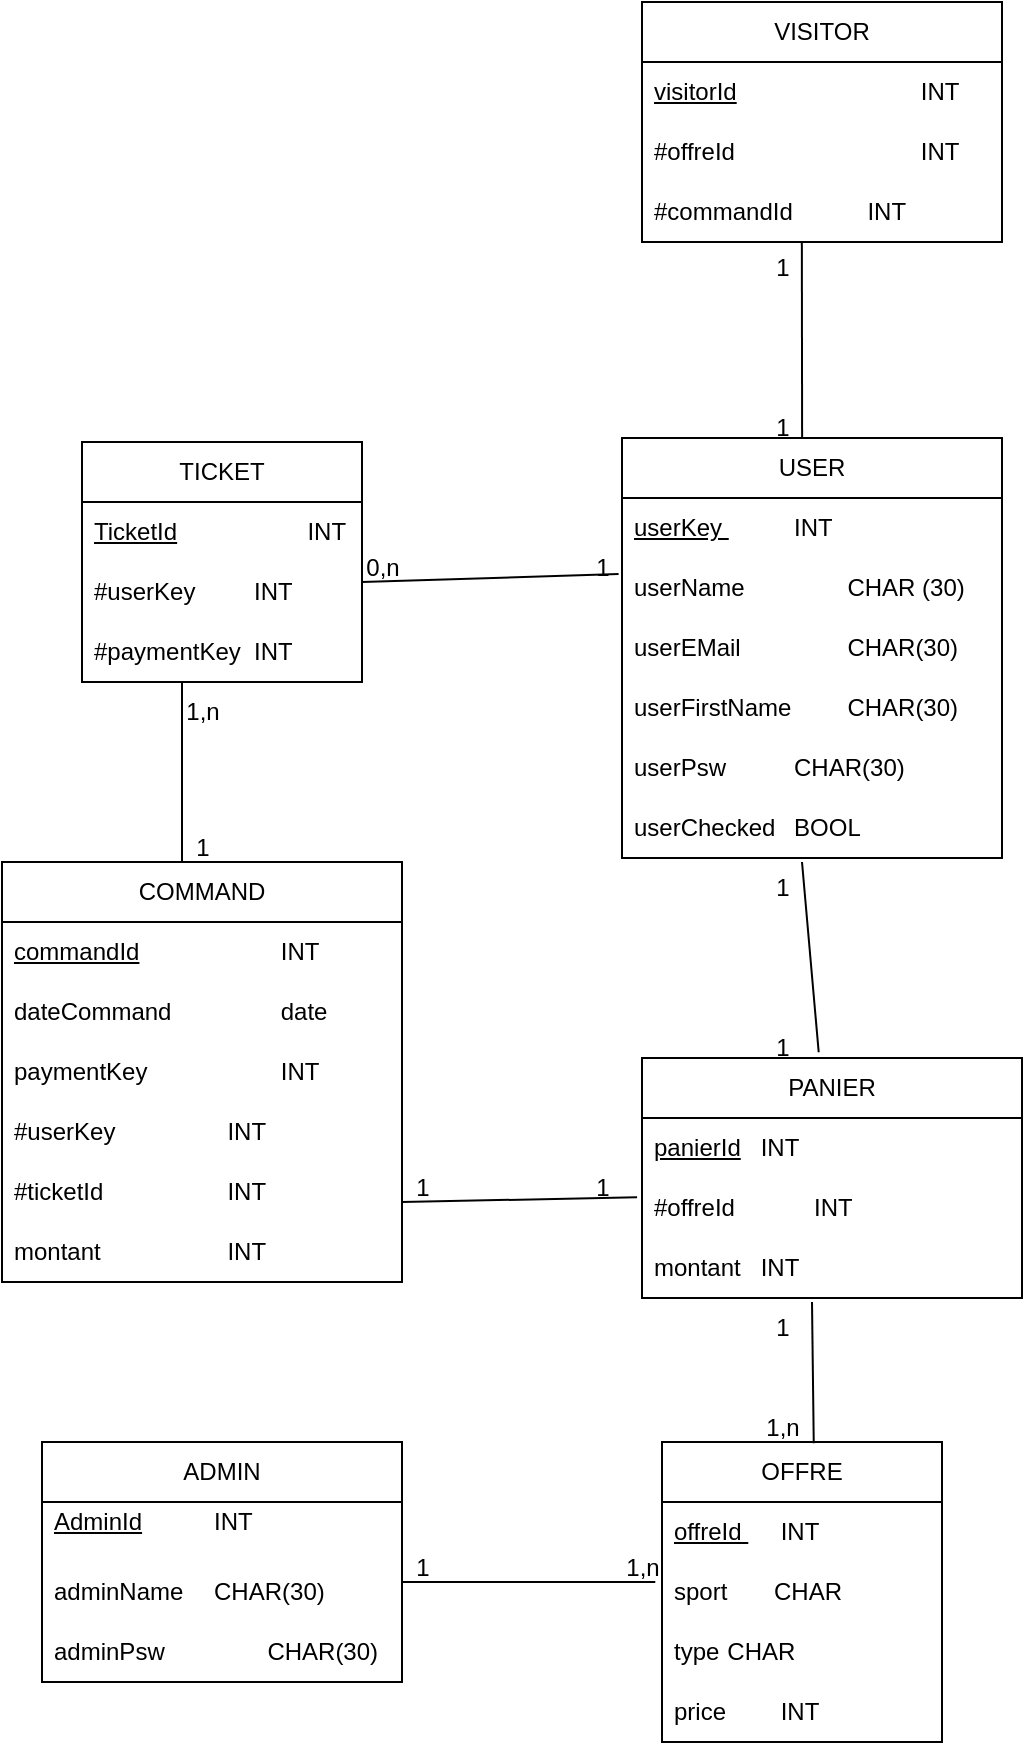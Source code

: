 <mxfile version="24.3.0" type="github">
  <diagram name="Page-1" id="2JwKhzk1J1PClhYfbeoG">
    <mxGraphModel dx="1434" dy="746" grid="1" gridSize="10" guides="1" tooltips="1" connect="1" arrows="1" fold="1" page="1" pageScale="1" pageWidth="827" pageHeight="1169" math="0" shadow="0">
      <root>
        <mxCell id="0" />
        <mxCell id="1" parent="0" />
        <mxCell id="u-pjY7AXsH__m8VhKOcE-1" value="USER" style="swimlane;fontStyle=0;childLayout=stackLayout;horizontal=1;startSize=30;horizontalStack=0;resizeParent=1;resizeParentMax=0;resizeLast=0;collapsible=1;marginBottom=0;whiteSpace=wrap;html=1;" parent="1" vertex="1">
          <mxGeometry x="340" y="328" width="190" height="210" as="geometry" />
        </mxCell>
        <mxCell id="u-pjY7AXsH__m8VhKOcE-2" value="&lt;u&gt;userKey &lt;/u&gt;&lt;span style=&quot;white-space: pre;&quot;&gt;&#x9;&lt;/span&gt;&lt;span style=&quot;white-space: pre;&quot;&gt;&#x9;&lt;/span&gt;INT&lt;u&gt;&lt;br&gt;&lt;/u&gt;" style="text;strokeColor=none;fillColor=none;align=left;verticalAlign=middle;spacingLeft=4;spacingRight=4;overflow=hidden;points=[[0,0.5],[1,0.5]];portConstraint=eastwest;rotatable=0;whiteSpace=wrap;html=1;" parent="u-pjY7AXsH__m8VhKOcE-1" vertex="1">
          <mxGeometry y="30" width="190" height="30" as="geometry" />
        </mxCell>
        <mxCell id="u-pjY7AXsH__m8VhKOcE-4" value="userName &lt;span style=&quot;white-space: pre;&quot;&gt;&#x9;&lt;/span&gt;&lt;span style=&quot;white-space: pre;&quot;&gt;&#x9;&lt;/span&gt;CHAR (30)" style="text;strokeColor=none;fillColor=none;align=left;verticalAlign=middle;spacingLeft=4;spacingRight=4;overflow=hidden;points=[[0,0.5],[1,0.5]];portConstraint=eastwest;rotatable=0;whiteSpace=wrap;html=1;" parent="u-pjY7AXsH__m8VhKOcE-1" vertex="1">
          <mxGeometry y="60" width="190" height="30" as="geometry" />
        </mxCell>
        <mxCell id="u-pjY7AXsH__m8VhKOcE-31" value="userEMail&lt;span style=&quot;white-space: pre;&quot;&gt;&#x9;&lt;/span&gt;&lt;span style=&quot;white-space: pre;&quot;&gt;&#x9;&lt;/span&gt;CHAR(30)" style="text;strokeColor=none;fillColor=none;align=left;verticalAlign=middle;spacingLeft=4;spacingRight=4;overflow=hidden;points=[[0,0.5],[1,0.5]];portConstraint=eastwest;rotatable=0;whiteSpace=wrap;html=1;" parent="u-pjY7AXsH__m8VhKOcE-1" vertex="1">
          <mxGeometry y="90" width="190" height="30" as="geometry" />
        </mxCell>
        <mxCell id="u-pjY7AXsH__m8VhKOcE-30" value="userFirstName &lt;span style=&quot;white-space: pre;&quot;&gt;&#x9;&lt;/span&gt;CHAR(30)" style="text;strokeColor=none;fillColor=none;align=left;verticalAlign=middle;spacingLeft=4;spacingRight=4;overflow=hidden;points=[[0,0.5],[1,0.5]];portConstraint=eastwest;rotatable=0;whiteSpace=wrap;html=1;" parent="u-pjY7AXsH__m8VhKOcE-1" vertex="1">
          <mxGeometry y="120" width="190" height="30" as="geometry" />
        </mxCell>
        <mxCell id="u-pjY7AXsH__m8VhKOcE-32" value="userPsw&lt;span style=&quot;white-space: pre;&quot;&gt;&#x9;&lt;/span&gt;&lt;span style=&quot;white-space: pre;&quot;&gt;&#x9;&lt;/span&gt;CHAR(30)" style="text;strokeColor=none;fillColor=none;align=left;verticalAlign=middle;spacingLeft=4;spacingRight=4;overflow=hidden;points=[[0,0.5],[1,0.5]];portConstraint=eastwest;rotatable=0;whiteSpace=wrap;html=1;" parent="u-pjY7AXsH__m8VhKOcE-1" vertex="1">
          <mxGeometry y="150" width="190" height="30" as="geometry" />
        </mxCell>
        <mxCell id="u-pjY7AXsH__m8VhKOcE-3" value="userChecked &lt;span style=&quot;white-space: pre;&quot;&gt;&#x9;&lt;/span&gt;BOOL" style="text;strokeColor=none;fillColor=none;align=left;verticalAlign=middle;spacingLeft=4;spacingRight=4;overflow=hidden;points=[[0,0.5],[1,0.5]];portConstraint=eastwest;rotatable=0;whiteSpace=wrap;html=1;" parent="u-pjY7AXsH__m8VhKOcE-1" vertex="1">
          <mxGeometry y="180" width="190" height="30" as="geometry" />
        </mxCell>
        <mxCell id="u-pjY7AXsH__m8VhKOcE-9" value="OFFRE " style="swimlane;fontStyle=0;childLayout=stackLayout;horizontal=1;startSize=30;horizontalStack=0;resizeParent=1;resizeParentMax=0;resizeLast=0;collapsible=1;marginBottom=0;whiteSpace=wrap;html=1;" parent="1" vertex="1">
          <mxGeometry x="360" y="830" width="140" height="150" as="geometry" />
        </mxCell>
        <mxCell id="u-pjY7AXsH__m8VhKOcE-10" value="&lt;u&gt;offreId&amp;nbsp;&lt;/u&gt;&lt;span style=&quot;white-space: pre;&quot;&gt;&#x9;&lt;/span&gt;INT&lt;u&gt; &lt;/u&gt;" style="text;strokeColor=none;fillColor=none;align=left;verticalAlign=middle;spacingLeft=4;spacingRight=4;overflow=hidden;points=[[0,0.5],[1,0.5]];portConstraint=eastwest;rotatable=0;whiteSpace=wrap;html=1;" parent="u-pjY7AXsH__m8VhKOcE-9" vertex="1">
          <mxGeometry y="30" width="140" height="30" as="geometry" />
        </mxCell>
        <mxCell id="sLzoj289zrE36qOuLOG1-8" value="sport&amp;nbsp;&amp;nbsp;&amp;nbsp;&amp;nbsp;&amp;nbsp;&amp;nbsp; CHAR" style="text;strokeColor=none;fillColor=none;align=left;verticalAlign=middle;spacingLeft=4;spacingRight=4;overflow=hidden;points=[[0,0.5],[1,0.5]];portConstraint=eastwest;rotatable=0;whiteSpace=wrap;html=1;" vertex="1" parent="u-pjY7AXsH__m8VhKOcE-9">
          <mxGeometry y="60" width="140" height="30" as="geometry" />
        </mxCell>
        <mxCell id="u-pjY7AXsH__m8VhKOcE-11" value="type&lt;span style=&quot;white-space: pre;&quot;&gt;&#x9;&lt;/span&gt;CHAR " style="text;strokeColor=none;fillColor=none;align=left;verticalAlign=middle;spacingLeft=4;spacingRight=4;overflow=hidden;points=[[0,0.5],[1,0.5]];portConstraint=eastwest;rotatable=0;whiteSpace=wrap;html=1;" parent="u-pjY7AXsH__m8VhKOcE-9" vertex="1">
          <mxGeometry y="90" width="140" height="30" as="geometry" />
        </mxCell>
        <mxCell id="u-pjY7AXsH__m8VhKOcE-12" value="price&lt;span style=&quot;white-space: pre;&quot;&gt;&#x9;&lt;/span&gt;INT" style="text;strokeColor=none;fillColor=none;align=left;verticalAlign=middle;spacingLeft=4;spacingRight=4;overflow=hidden;points=[[0,0.5],[1,0.5]];portConstraint=eastwest;rotatable=0;whiteSpace=wrap;html=1;" parent="u-pjY7AXsH__m8VhKOcE-9" vertex="1">
          <mxGeometry y="120" width="140" height="30" as="geometry" />
        </mxCell>
        <mxCell id="u-pjY7AXsH__m8VhKOcE-13" value="ADMIN" style="swimlane;fontStyle=0;childLayout=stackLayout;horizontal=1;startSize=30;horizontalStack=0;resizeParent=1;resizeParentMax=0;resizeLast=0;collapsible=1;marginBottom=0;whiteSpace=wrap;html=1;" parent="1" vertex="1">
          <mxGeometry x="50" y="830" width="180" height="120" as="geometry" />
        </mxCell>
        <mxCell id="u-pjY7AXsH__m8VhKOcE-14" value="&lt;u&gt;AdminId&lt;/u&gt;&lt;span style=&quot;white-space: pre;&quot;&gt;&#x9;&lt;/span&gt;&lt;span style=&quot;white-space: pre;&quot;&gt;&#x9;&lt;/span&gt;INT &lt;span style=&quot;white-space: pre;&quot;&gt;&#x9;&lt;/span&gt;&lt;span style=&quot;white-space: pre;&quot;&gt;&#x9;&lt;/span&gt;&lt;span style=&quot;white-space: pre;&quot;&gt;&#x9;&lt;/span&gt;&lt;span style=&quot;white-space: pre;&quot;&gt;&#x9;&lt;/span&gt;&lt;span style=&quot;white-space: pre;&quot;&gt;&#x9;&lt;/span&gt;" style="text;strokeColor=none;fillColor=none;align=left;verticalAlign=middle;spacingLeft=4;spacingRight=4;overflow=hidden;points=[[0,0.5],[1,0.5]];portConstraint=eastwest;rotatable=0;whiteSpace=wrap;html=1;" parent="u-pjY7AXsH__m8VhKOcE-13" vertex="1">
          <mxGeometry y="30" width="180" height="30" as="geometry" />
        </mxCell>
        <mxCell id="u-pjY7AXsH__m8VhKOcE-15" value="adminName&lt;span style=&quot;white-space: pre;&quot;&gt;&#x9;&lt;/span&gt;CHAR(30)" style="text;strokeColor=none;fillColor=none;align=left;verticalAlign=middle;spacingLeft=4;spacingRight=4;overflow=hidden;points=[[0,0.5],[1,0.5]];portConstraint=eastwest;rotatable=0;whiteSpace=wrap;html=1;" parent="u-pjY7AXsH__m8VhKOcE-13" vertex="1">
          <mxGeometry y="60" width="180" height="30" as="geometry" />
        </mxCell>
        <mxCell id="u-pjY7AXsH__m8VhKOcE-16" value="adminPsw&lt;span style=&quot;white-space: pre;&quot;&gt;&#x9;&lt;/span&gt;&lt;span style=&quot;white-space: pre;&quot;&gt;&#x9;&lt;/span&gt;CHAR(30)" style="text;strokeColor=none;fillColor=none;align=left;verticalAlign=middle;spacingLeft=4;spacingRight=4;overflow=hidden;points=[[0,0.5],[1,0.5]];portConstraint=eastwest;rotatable=0;whiteSpace=wrap;html=1;" parent="u-pjY7AXsH__m8VhKOcE-13" vertex="1">
          <mxGeometry y="90" width="180" height="30" as="geometry" />
        </mxCell>
        <mxCell id="u-pjY7AXsH__m8VhKOcE-17" value="VISITOR" style="swimlane;fontStyle=0;childLayout=stackLayout;horizontal=1;startSize=30;horizontalStack=0;resizeParent=1;resizeParentMax=0;resizeLast=0;collapsible=1;marginBottom=0;whiteSpace=wrap;html=1;" parent="1" vertex="1">
          <mxGeometry x="350" y="110" width="180" height="120" as="geometry" />
        </mxCell>
        <mxCell id="u-pjY7AXsH__m8VhKOcE-18" value="&lt;u&gt;visitorId&lt;span style=&quot;white-space: pre;&quot;&gt;&#x9;&lt;/span&gt;&lt;/u&gt;&lt;span style=&quot;white-space: pre;&quot;&gt;&lt;/span&gt;&lt;span style=&quot;white-space: pre;&quot;&gt;&#x9;&lt;/span&gt;&lt;span style=&quot;white-space: pre;&quot;&gt;&#x9;&lt;span style=&quot;white-space: pre;&quot;&gt;&#x9;&lt;/span&gt;&lt;/span&gt;INT" style="text;strokeColor=none;fillColor=none;align=left;verticalAlign=middle;spacingLeft=4;spacingRight=4;overflow=hidden;points=[[0,0.5],[1,0.5]];portConstraint=eastwest;rotatable=0;whiteSpace=wrap;html=1;" parent="u-pjY7AXsH__m8VhKOcE-17" vertex="1">
          <mxGeometry y="30" width="180" height="30" as="geometry" />
        </mxCell>
        <mxCell id="u-pjY7AXsH__m8VhKOcE-19" value="#offreId&lt;span style=&quot;white-space: pre;&quot;&gt;&#x9;&lt;/span&gt;&lt;span style=&quot;white-space: pre;&quot;&gt;&#x9;&lt;/span&gt;&lt;span style=&quot;white-space: pre;&quot;&gt;&#x9;&lt;span style=&quot;white-space: pre;&quot;&gt;&#x9;&lt;/span&gt;&lt;/span&gt;INT" style="text;strokeColor=none;fillColor=none;align=left;verticalAlign=middle;spacingLeft=4;spacingRight=4;overflow=hidden;points=[[0,0.5],[1,0.5]];portConstraint=eastwest;rotatable=0;whiteSpace=wrap;html=1;" parent="u-pjY7AXsH__m8VhKOcE-17" vertex="1">
          <mxGeometry y="60" width="180" height="30" as="geometry" />
        </mxCell>
        <mxCell id="u-pjY7AXsH__m8VhKOcE-20" value="#commandId&lt;span style=&quot;white-space: pre;&quot;&gt;&#x9;&lt;/span&gt;&lt;span style=&quot;white-space: pre;&quot;&gt;&#x9;&lt;/span&gt;INT" style="text;strokeColor=none;fillColor=none;align=left;verticalAlign=middle;spacingLeft=4;spacingRight=4;overflow=hidden;points=[[0,0.5],[1,0.5]];portConstraint=eastwest;rotatable=0;whiteSpace=wrap;html=1;" parent="u-pjY7AXsH__m8VhKOcE-17" vertex="1">
          <mxGeometry y="90" width="180" height="30" as="geometry" />
        </mxCell>
        <mxCell id="u-pjY7AXsH__m8VhKOcE-21" value="COMMAND" style="swimlane;fontStyle=0;childLayout=stackLayout;horizontal=1;startSize=30;horizontalStack=0;resizeParent=1;resizeParentMax=0;resizeLast=0;collapsible=1;marginBottom=0;whiteSpace=wrap;html=1;" parent="1" vertex="1">
          <mxGeometry x="30" y="540" width="200" height="210" as="geometry" />
        </mxCell>
        <mxCell id="u-pjY7AXsH__m8VhKOcE-22" value="&lt;u&gt;commandId&lt;/u&gt;&lt;span style=&quot;white-space: pre;&quot;&gt;&#x9;&lt;/span&gt;&lt;span style=&quot;white-space: pre;&quot;&gt;&#x9;&lt;/span&gt;&lt;span style=&quot;white-space: pre;&quot;&gt;&#x9;&lt;/span&gt;INT" style="text;strokeColor=none;fillColor=none;align=left;verticalAlign=middle;spacingLeft=4;spacingRight=4;overflow=hidden;points=[[0,0.5],[1,0.5]];portConstraint=eastwest;rotatable=0;whiteSpace=wrap;html=1;" parent="u-pjY7AXsH__m8VhKOcE-21" vertex="1">
          <mxGeometry y="30" width="200" height="30" as="geometry" />
        </mxCell>
        <mxCell id="u-pjY7AXsH__m8VhKOcE-23" value="dateCommand&lt;span style=&quot;white-space: pre;&quot;&gt;&#x9;&lt;/span&gt;&lt;span style=&quot;white-space: pre;&quot;&gt;&#x9;&lt;/span&gt;&lt;span style=&quot;white-space: pre;&quot;&gt;date&lt;/span&gt;" style="text;strokeColor=none;fillColor=none;align=left;verticalAlign=middle;spacingLeft=4;spacingRight=4;overflow=hidden;points=[[0,0.5],[1,0.5]];portConstraint=eastwest;rotatable=0;whiteSpace=wrap;html=1;" parent="u-pjY7AXsH__m8VhKOcE-21" vertex="1">
          <mxGeometry y="60" width="200" height="30" as="geometry" />
        </mxCell>
        <mxCell id="u-pjY7AXsH__m8VhKOcE-24" value="paymentKey&lt;span style=&quot;white-space: pre;&quot;&gt;&#x9;&lt;/span&gt;&lt;span style=&quot;white-space: pre;&quot;&gt;&#x9;&lt;/span&gt;&lt;span style=&quot;white-space: pre;&quot;&gt;&#x9;&lt;/span&gt;INT" style="text;strokeColor=none;fillColor=none;align=left;verticalAlign=middle;spacingLeft=4;spacingRight=4;overflow=hidden;points=[[0,0.5],[1,0.5]];portConstraint=eastwest;rotatable=0;whiteSpace=wrap;html=1;" parent="u-pjY7AXsH__m8VhKOcE-21" vertex="1">
          <mxGeometry y="90" width="200" height="30" as="geometry" />
        </mxCell>
        <mxCell id="u-pjY7AXsH__m8VhKOcE-37" value="#userKey&lt;span style=&quot;white-space: pre;&quot;&gt;&#x9;&lt;/span&gt;&lt;span style=&quot;white-space: pre;&quot;&gt;&#x9;&lt;/span&gt;&lt;span style=&quot;white-space: pre;&quot;&gt;&#x9;&lt;/span&gt;INT" style="text;strokeColor=none;fillColor=none;align=left;verticalAlign=middle;spacingLeft=4;spacingRight=4;overflow=hidden;points=[[0,0.5],[1,0.5]];portConstraint=eastwest;rotatable=0;whiteSpace=wrap;html=1;" parent="u-pjY7AXsH__m8VhKOcE-21" vertex="1">
          <mxGeometry y="120" width="200" height="30" as="geometry" />
        </mxCell>
        <mxCell id="u-pjY7AXsH__m8VhKOcE-38" value="#ticketId&lt;span style=&quot;white-space: pre;&quot;&gt;&#x9;&lt;/span&gt;&lt;span style=&quot;white-space: pre;&quot;&gt;&#x9;&lt;/span&gt;&lt;span style=&quot;white-space: pre;&quot;&gt;&#x9;&lt;/span&gt;INT" style="text;strokeColor=none;fillColor=none;align=left;verticalAlign=middle;spacingLeft=4;spacingRight=4;overflow=hidden;points=[[0,0.5],[1,0.5]];portConstraint=eastwest;rotatable=0;whiteSpace=wrap;html=1;" parent="u-pjY7AXsH__m8VhKOcE-21" vertex="1">
          <mxGeometry y="150" width="200" height="30" as="geometry" />
        </mxCell>
        <mxCell id="u-pjY7AXsH__m8VhKOcE-39" value="montant&lt;span style=&quot;white-space: pre;&quot;&gt;&#x9;&lt;/span&gt;&lt;span style=&quot;white-space: pre;&quot;&gt;&#x9;&lt;/span&gt;&lt;span style=&quot;white-space: pre;&quot;&gt;&#x9;&lt;/span&gt;INT" style="text;strokeColor=none;fillColor=none;align=left;verticalAlign=middle;spacingLeft=4;spacingRight=4;overflow=hidden;points=[[0,0.5],[1,0.5]];portConstraint=eastwest;rotatable=0;whiteSpace=wrap;html=1;" parent="u-pjY7AXsH__m8VhKOcE-21" vertex="1">
          <mxGeometry y="180" width="200" height="30" as="geometry" />
        </mxCell>
        <mxCell id="u-pjY7AXsH__m8VhKOcE-25" value="TICKET" style="swimlane;fontStyle=0;childLayout=stackLayout;horizontal=1;startSize=30;horizontalStack=0;resizeParent=1;resizeParentMax=0;resizeLast=0;collapsible=1;marginBottom=0;whiteSpace=wrap;html=1;" parent="1" vertex="1">
          <mxGeometry x="70" y="330" width="140" height="120" as="geometry" />
        </mxCell>
        <mxCell id="u-pjY7AXsH__m8VhKOcE-26" value="&lt;u&gt;TicketId&lt;/u&gt;&lt;span style=&quot;white-space: pre;&quot;&gt;&#x9;&lt;/span&gt;&lt;span style=&quot;white-space: pre;&quot;&gt;&#x9;&lt;span style=&quot;white-space: pre;&quot;&gt;&#x9;&lt;/span&gt;&lt;/span&gt;INT" style="text;strokeColor=none;fillColor=none;align=left;verticalAlign=middle;spacingLeft=4;spacingRight=4;overflow=hidden;points=[[0,0.5],[1,0.5]];portConstraint=eastwest;rotatable=0;whiteSpace=wrap;html=1;" parent="u-pjY7AXsH__m8VhKOcE-25" vertex="1">
          <mxGeometry y="30" width="140" height="30" as="geometry" />
        </mxCell>
        <mxCell id="u-pjY7AXsH__m8VhKOcE-27" value="#userKey&lt;span style=&quot;white-space: pre;&quot;&gt;&#x9;&lt;span style=&quot;white-space: pre;&quot;&gt;&#x9;&lt;/span&gt;&lt;/span&gt;INT" style="text;strokeColor=none;fillColor=none;align=left;verticalAlign=middle;spacingLeft=4;spacingRight=4;overflow=hidden;points=[[0,0.5],[1,0.5]];portConstraint=eastwest;rotatable=0;whiteSpace=wrap;html=1;" parent="u-pjY7AXsH__m8VhKOcE-25" vertex="1">
          <mxGeometry y="60" width="140" height="30" as="geometry" />
        </mxCell>
        <mxCell id="u-pjY7AXsH__m8VhKOcE-28" value="#paymentKey&lt;span style=&quot;white-space: pre;&quot;&gt;&#x9;&lt;/span&gt;INT" style="text;strokeColor=none;fillColor=none;align=left;verticalAlign=middle;spacingLeft=4;spacingRight=4;overflow=hidden;points=[[0,0.5],[1,0.5]];portConstraint=eastwest;rotatable=0;whiteSpace=wrap;html=1;" parent="u-pjY7AXsH__m8VhKOcE-25" vertex="1">
          <mxGeometry y="90" width="140" height="30" as="geometry" />
        </mxCell>
        <mxCell id="u-pjY7AXsH__m8VhKOcE-33" value="PANIER" style="swimlane;fontStyle=0;childLayout=stackLayout;horizontal=1;startSize=30;horizontalStack=0;resizeParent=1;resizeParentMax=0;resizeLast=0;collapsible=1;marginBottom=0;whiteSpace=wrap;html=1;" parent="1" vertex="1">
          <mxGeometry x="350" y="638" width="190" height="120" as="geometry" />
        </mxCell>
        <mxCell id="u-pjY7AXsH__m8VhKOcE-34" value="&lt;u&gt;panierId&lt;/u&gt;&amp;nbsp;&lt;span style=&quot;white-space: pre;&quot;&gt;&#x9;&lt;/span&gt;INT&lt;span style=&quot;white-space: pre;&quot;&gt;&#x9;&lt;/span&gt;" style="text;strokeColor=none;fillColor=none;align=left;verticalAlign=middle;spacingLeft=4;spacingRight=4;overflow=hidden;points=[[0,0.5],[1,0.5]];portConstraint=eastwest;rotatable=0;whiteSpace=wrap;html=1;" parent="u-pjY7AXsH__m8VhKOcE-33" vertex="1">
          <mxGeometry y="30" width="190" height="30" as="geometry" />
        </mxCell>
        <mxCell id="u-pjY7AXsH__m8VhKOcE-35" value="#offreId&lt;span style=&quot;white-space: pre;&quot;&gt;&#x9;&lt;/span&gt;&lt;span style=&quot;white-space: pre;&quot;&gt;&#x9;&lt;/span&gt;INT" style="text;strokeColor=none;fillColor=none;align=left;verticalAlign=middle;spacingLeft=4;spacingRight=4;overflow=hidden;points=[[0,0.5],[1,0.5]];portConstraint=eastwest;rotatable=0;whiteSpace=wrap;html=1;" parent="u-pjY7AXsH__m8VhKOcE-33" vertex="1">
          <mxGeometry y="60" width="190" height="30" as="geometry" />
        </mxCell>
        <mxCell id="u-pjY7AXsH__m8VhKOcE-36" value="montant&lt;span style=&quot;white-space: pre;&quot;&gt;&#x9;&lt;/span&gt;INT" style="text;strokeColor=none;fillColor=none;align=left;verticalAlign=middle;spacingLeft=4;spacingRight=4;overflow=hidden;points=[[0,0.5],[1,0.5]];portConstraint=eastwest;rotatable=0;whiteSpace=wrap;html=1;" parent="u-pjY7AXsH__m8VhKOcE-33" vertex="1">
          <mxGeometry y="90" width="190" height="30" as="geometry" />
        </mxCell>
        <mxCell id="u-pjY7AXsH__m8VhKOcE-42" value="" style="endArrow=none;html=1;rounded=0;entryX=0.444;entryY=1;entryDx=0;entryDy=0;entryPerimeter=0;exitX=0.474;exitY=-0.002;exitDx=0;exitDy=0;exitPerimeter=0;" parent="1" source="u-pjY7AXsH__m8VhKOcE-1" target="u-pjY7AXsH__m8VhKOcE-20" edge="1">
          <mxGeometry width="50" height="50" relative="1" as="geometry">
            <mxPoint x="430" y="320" as="sourcePoint" />
            <mxPoint x="439" y="250" as="targetPoint" />
          </mxGeometry>
        </mxCell>
        <mxCell id="u-pjY7AXsH__m8VhKOcE-43" value="1" style="text;html=1;align=center;verticalAlign=middle;resizable=0;points=[];autosize=1;strokeColor=none;fillColor=none;" parent="1" vertex="1">
          <mxGeometry x="405" y="228" width="30" height="30" as="geometry" />
        </mxCell>
        <mxCell id="u-pjY7AXsH__m8VhKOcE-44" value="1" style="text;html=1;align=center;verticalAlign=middle;resizable=0;points=[];autosize=1;strokeColor=none;fillColor=none;" parent="1" vertex="1">
          <mxGeometry x="405" y="308" width="30" height="30" as="geometry" />
        </mxCell>
        <mxCell id="u-pjY7AXsH__m8VhKOcE-45" value="" style="endArrow=none;html=1;rounded=0;exitX=0.465;exitY=-0.024;exitDx=0;exitDy=0;exitPerimeter=0;" parent="1" source="u-pjY7AXsH__m8VhKOcE-33" edge="1">
          <mxGeometry width="50" height="50" relative="1" as="geometry">
            <mxPoint x="380" y="590" as="sourcePoint" />
            <mxPoint x="430" y="540" as="targetPoint" />
          </mxGeometry>
        </mxCell>
        <mxCell id="u-pjY7AXsH__m8VhKOcE-46" value="1" style="text;html=1;align=center;verticalAlign=middle;resizable=0;points=[];autosize=1;strokeColor=none;fillColor=none;" parent="1" vertex="1">
          <mxGeometry x="405" y="538" width="30" height="30" as="geometry" />
        </mxCell>
        <mxCell id="u-pjY7AXsH__m8VhKOcE-47" value="1" style="text;html=1;align=center;verticalAlign=middle;resizable=0;points=[];autosize=1;strokeColor=none;fillColor=none;" parent="1" vertex="1">
          <mxGeometry x="405" y="618" width="30" height="30" as="geometry" />
        </mxCell>
        <mxCell id="u-pjY7AXsH__m8VhKOcE-48" value="" style="endArrow=none;html=1;rounded=0;exitX=0.542;exitY=0.004;exitDx=0;exitDy=0;exitPerimeter=0;" parent="1" source="u-pjY7AXsH__m8VhKOcE-9" edge="1">
          <mxGeometry width="50" height="50" relative="1" as="geometry">
            <mxPoint x="385" y="810" as="sourcePoint" />
            <mxPoint x="435" y="760" as="targetPoint" />
          </mxGeometry>
        </mxCell>
        <mxCell id="u-pjY7AXsH__m8VhKOcE-49" value="1" style="text;html=1;align=center;verticalAlign=middle;resizable=0;points=[];autosize=1;strokeColor=none;fillColor=none;" parent="1" vertex="1">
          <mxGeometry x="405" y="758" width="30" height="30" as="geometry" />
        </mxCell>
        <mxCell id="u-pjY7AXsH__m8VhKOcE-50" value="1,n" style="text;html=1;align=center;verticalAlign=middle;resizable=0;points=[];autosize=1;strokeColor=none;fillColor=none;" parent="1" vertex="1">
          <mxGeometry x="400" y="808" width="40" height="30" as="geometry" />
        </mxCell>
        <mxCell id="u-pjY7AXsH__m8VhKOcE-51" value="" style="endArrow=none;html=1;rounded=0;entryX=0.666;entryY=0.733;entryDx=0;entryDy=0;entryPerimeter=0;" parent="1" target="u-pjY7AXsH__m8VhKOcE-53" edge="1">
          <mxGeometry width="50" height="50" relative="1" as="geometry">
            <mxPoint x="230" y="900" as="sourcePoint" />
            <mxPoint x="280" y="850" as="targetPoint" />
          </mxGeometry>
        </mxCell>
        <mxCell id="u-pjY7AXsH__m8VhKOcE-52" value="1" style="text;html=1;align=center;verticalAlign=middle;resizable=0;points=[];autosize=1;strokeColor=none;fillColor=none;" parent="1" vertex="1">
          <mxGeometry x="225" y="878" width="30" height="30" as="geometry" />
        </mxCell>
        <mxCell id="u-pjY7AXsH__m8VhKOcE-53" value="1,n" style="text;html=1;align=center;verticalAlign=middle;resizable=0;points=[];autosize=1;strokeColor=none;fillColor=none;" parent="1" vertex="1">
          <mxGeometry x="330" y="878" width="40" height="30" as="geometry" />
        </mxCell>
        <mxCell id="u-pjY7AXsH__m8VhKOcE-54" value="" style="endArrow=none;html=1;rounded=0;" parent="1" edge="1">
          <mxGeometry width="50" height="50" relative="1" as="geometry">
            <mxPoint x="120" y="540" as="sourcePoint" />
            <mxPoint x="120" y="450" as="targetPoint" />
          </mxGeometry>
        </mxCell>
        <mxCell id="u-pjY7AXsH__m8VhKOcE-55" value="1" style="text;html=1;align=center;verticalAlign=middle;resizable=0;points=[];autosize=1;strokeColor=none;fillColor=none;" parent="1" vertex="1">
          <mxGeometry x="115" y="518" width="30" height="30" as="geometry" />
        </mxCell>
        <mxCell id="u-pjY7AXsH__m8VhKOcE-56" value="1,n" style="text;html=1;align=center;verticalAlign=middle;resizable=0;points=[];autosize=1;strokeColor=none;fillColor=none;" parent="1" vertex="1">
          <mxGeometry x="110" y="450" width="40" height="30" as="geometry" />
        </mxCell>
        <mxCell id="u-pjY7AXsH__m8VhKOcE-57" value="" style="endArrow=none;html=1;rounded=0;entryX=-0.009;entryY=0.267;entryDx=0;entryDy=0;entryPerimeter=0;" parent="1" target="u-pjY7AXsH__m8VhKOcE-4" edge="1">
          <mxGeometry width="50" height="50" relative="1" as="geometry">
            <mxPoint x="210" y="400" as="sourcePoint" />
            <mxPoint x="260" y="350" as="targetPoint" />
          </mxGeometry>
        </mxCell>
        <mxCell id="u-pjY7AXsH__m8VhKOcE-58" value="0,n" style="text;html=1;align=center;verticalAlign=middle;resizable=0;points=[];autosize=1;strokeColor=none;fillColor=none;" parent="1" vertex="1">
          <mxGeometry x="200" y="378" width="40" height="30" as="geometry" />
        </mxCell>
        <mxCell id="u-pjY7AXsH__m8VhKOcE-59" value="1" style="text;html=1;align=center;verticalAlign=middle;resizable=0;points=[];autosize=1;strokeColor=none;fillColor=none;" parent="1" vertex="1">
          <mxGeometry x="315" y="378" width="30" height="30" as="geometry" />
        </mxCell>
        <mxCell id="u-pjY7AXsH__m8VhKOcE-60" value="" style="endArrow=none;html=1;rounded=0;entryX=-0.013;entryY=0.322;entryDx=0;entryDy=0;entryPerimeter=0;" parent="1" target="u-pjY7AXsH__m8VhKOcE-35" edge="1">
          <mxGeometry width="50" height="50" relative="1" as="geometry">
            <mxPoint x="230" y="710" as="sourcePoint" />
            <mxPoint x="280" y="660" as="targetPoint" />
          </mxGeometry>
        </mxCell>
        <mxCell id="u-pjY7AXsH__m8VhKOcE-61" value="1" style="text;html=1;align=center;verticalAlign=middle;resizable=0;points=[];autosize=1;strokeColor=none;fillColor=none;" parent="1" vertex="1">
          <mxGeometry x="225" y="688" width="30" height="30" as="geometry" />
        </mxCell>
        <mxCell id="u-pjY7AXsH__m8VhKOcE-62" value="1" style="text;html=1;align=center;verticalAlign=middle;resizable=0;points=[];autosize=1;strokeColor=none;fillColor=none;" parent="1" vertex="1">
          <mxGeometry x="315" y="688" width="30" height="30" as="geometry" />
        </mxCell>
      </root>
    </mxGraphModel>
  </diagram>
</mxfile>
